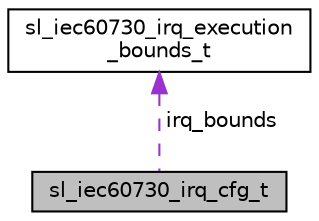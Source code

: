 digraph "sl_iec60730_irq_cfg_t"
{
 // LATEX_PDF_SIZE
  edge [fontname="Helvetica",fontsize="10",labelfontname="Helvetica",labelfontsize="10"];
  node [fontname="Helvetica",fontsize="10",shape=record];
  Node1 [label="sl_iec60730_irq_cfg_t",height=0.2,width=0.4,color="black", fillcolor="grey75", style="filled", fontcolor="black",tooltip=" "];
  Node2 -> Node1 [dir="back",color="darkorchid3",fontsize="10",style="dashed",label=" irq_bounds" ,fontname="Helvetica"];
  Node2 [label="sl_iec60730_irq_execution\l_bounds_t",height=0.2,width=0.4,color="black", fillcolor="white", style="filled",URL="$structsl__iec60730__irq__execution__bounds__t.html",tooltip=" "];
}
